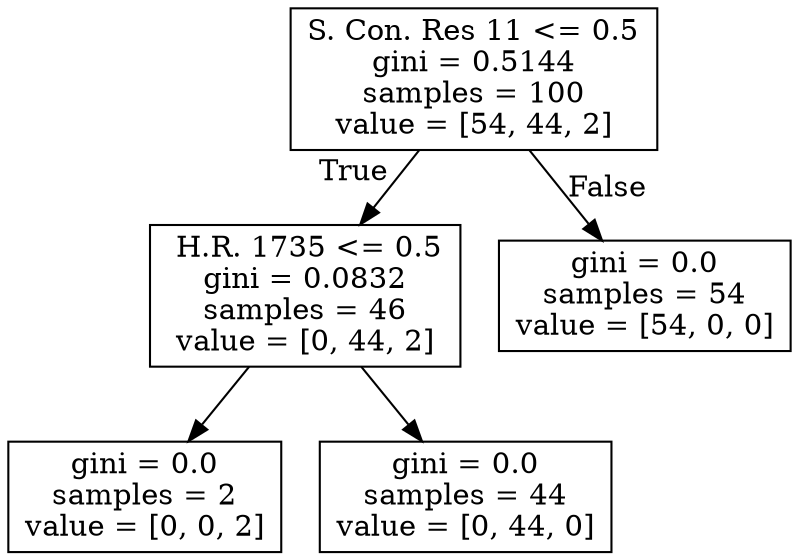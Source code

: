 digraph Tree {
node [shape=box] ;
0 [label="S. Con. Res 11 <= 0.5\ngini = 0.5144\nsamples = 100\nvalue = [54, 44, 2]"] ;
1 [label=" H.R. 1735 <= 0.5\ngini = 0.0832\nsamples = 46\nvalue = [0, 44, 2]"] ;
0 -> 1 [labeldistance=2.5, labelangle=45, headlabel="True"] ;
2 [label="gini = 0.0\nsamples = 2\nvalue = [0, 0, 2]"] ;
1 -> 2 ;
3 [label="gini = 0.0\nsamples = 44\nvalue = [0, 44, 0]"] ;
1 -> 3 ;
4 [label="gini = 0.0\nsamples = 54\nvalue = [54, 0, 0]"] ;
0 -> 4 [labeldistance=2.5, labelangle=-45, headlabel="False"] ;
}